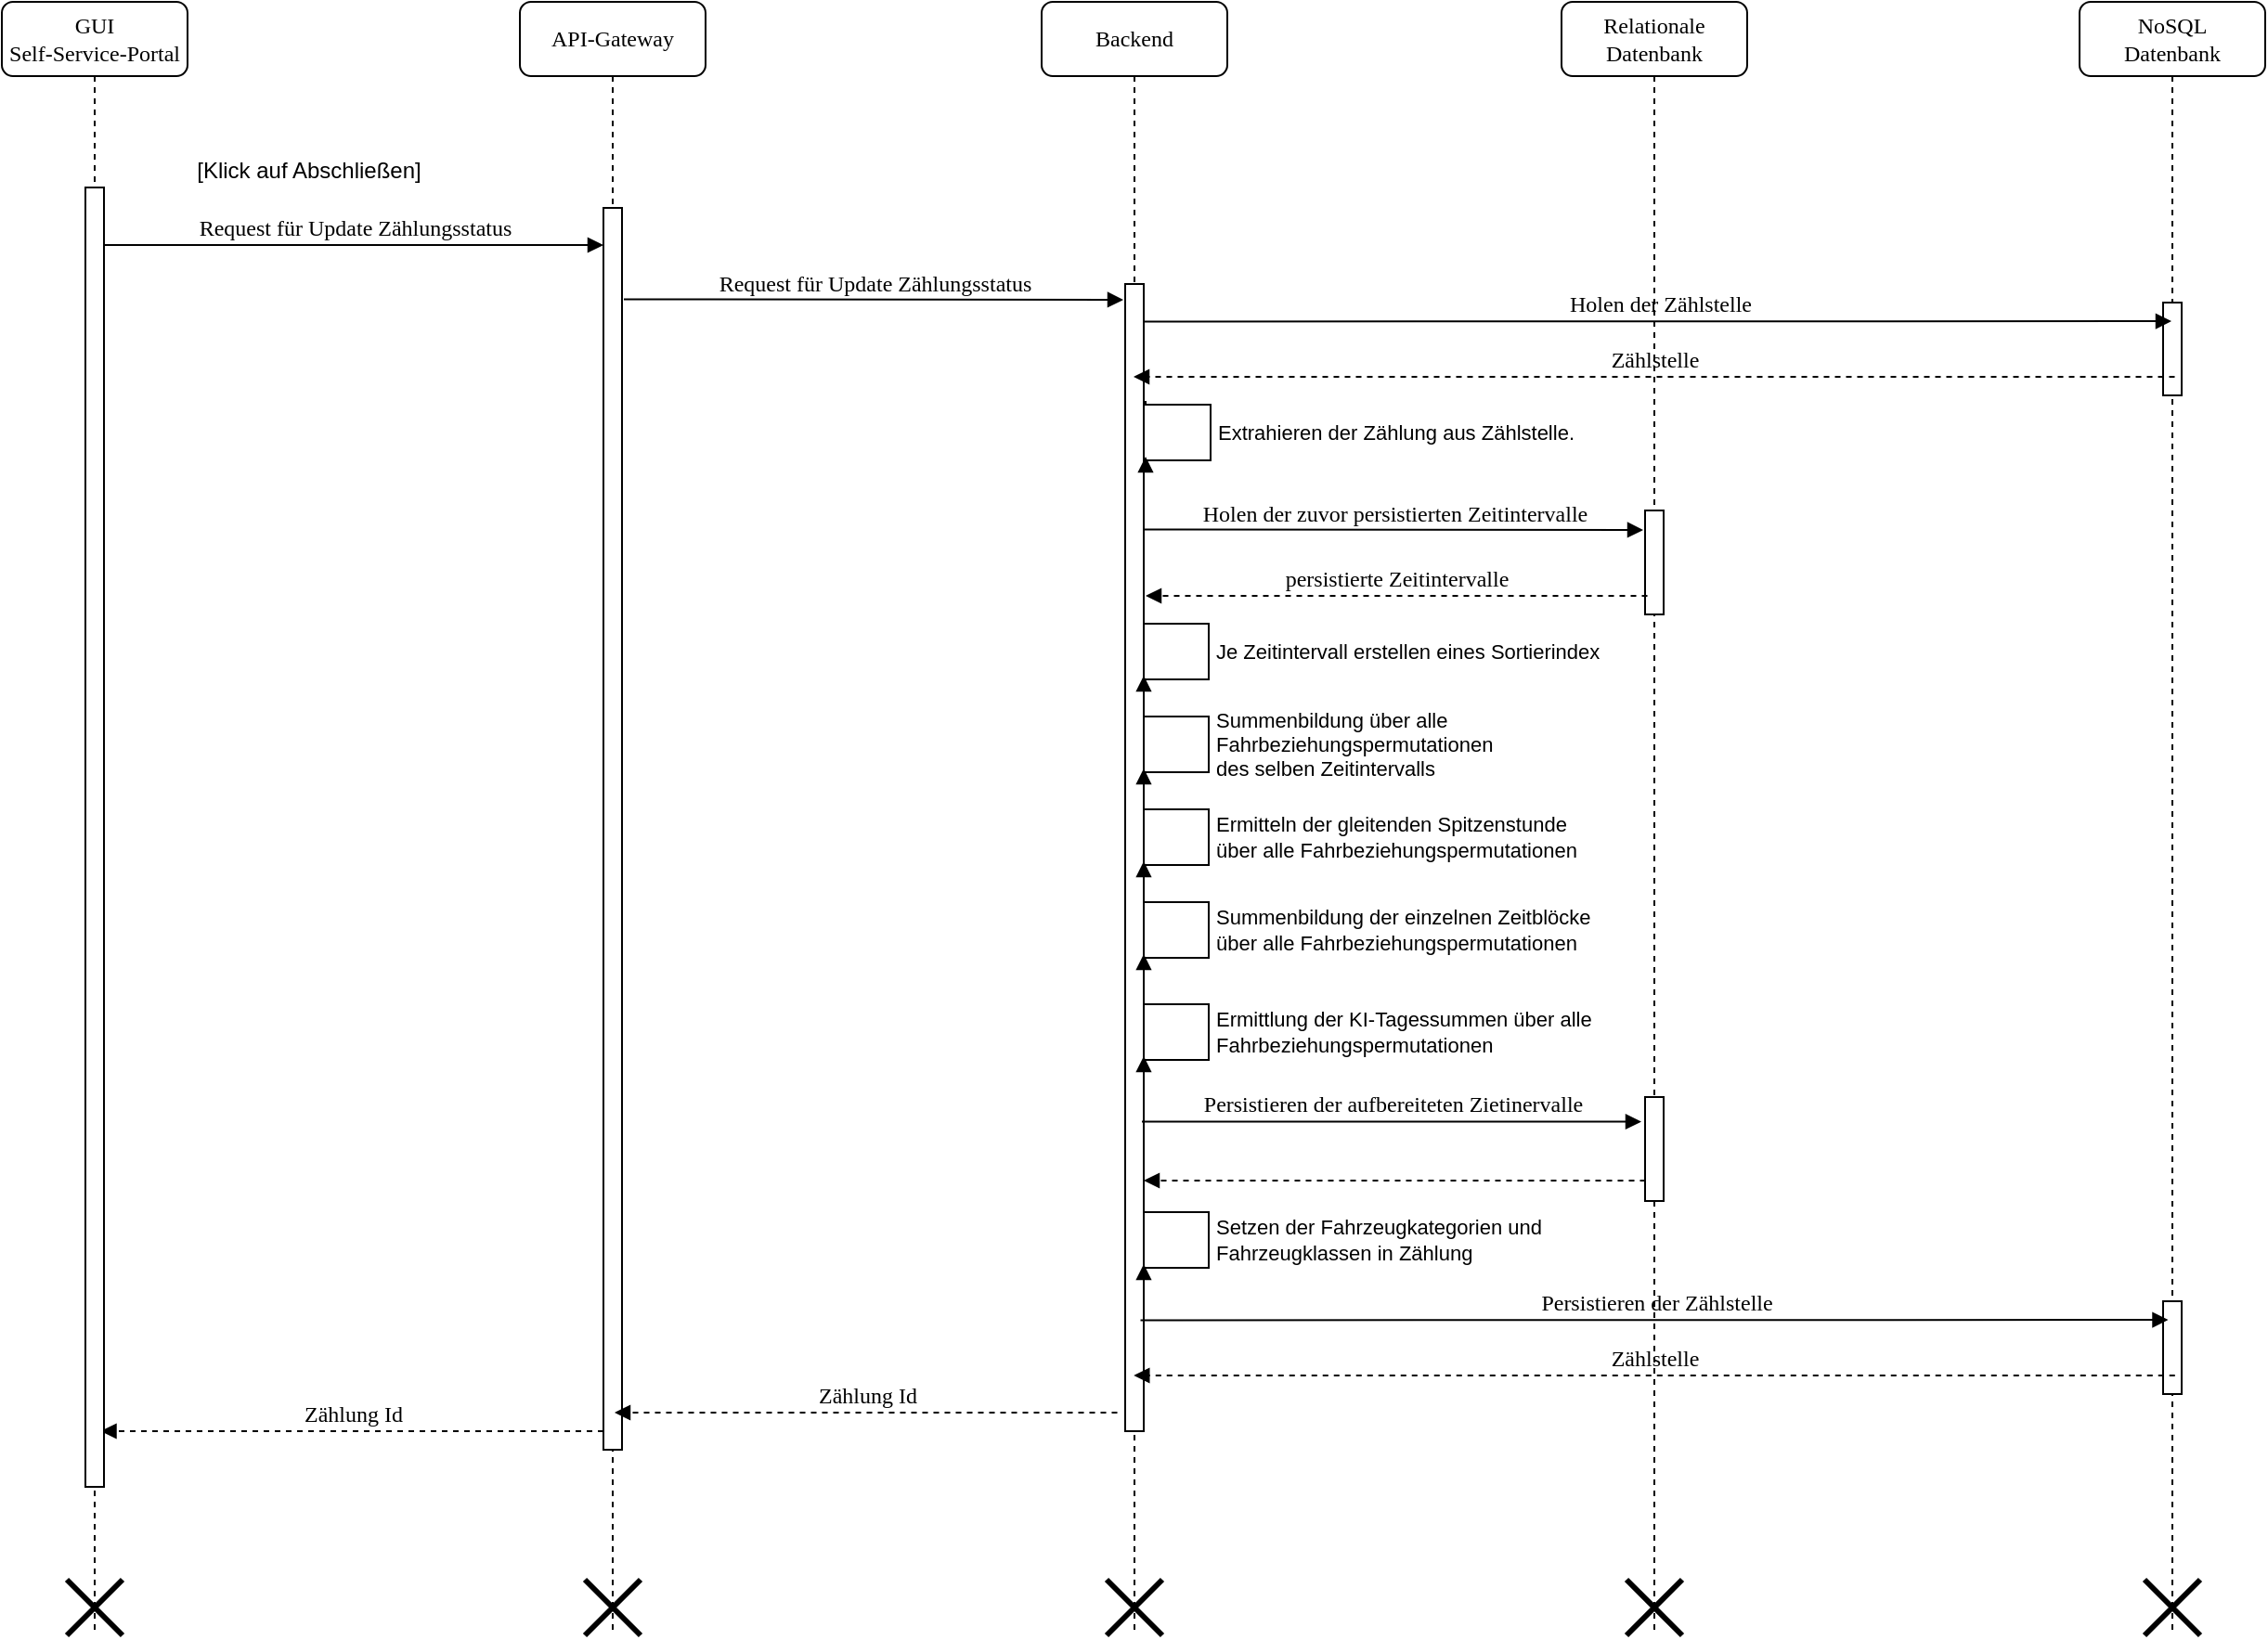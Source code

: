 <mxfile version="27.0.5">
  <diagram name="Seite-1" id="bGcENvx-rqWKhTurmv1m">
    <mxGraphModel dx="1426" dy="889" grid="1" gridSize="10" guides="1" tooltips="1" connect="1" arrows="1" fold="1" page="1" pageScale="1" pageWidth="827" pageHeight="1169" math="0" shadow="0">
      <root>
        <mxCell id="0" />
        <mxCell id="1" parent="0" />
        <mxCell id="ue7t5pKXN6XHKBtUqyQd-2" value="API-Gateway" style="shape=umlLifeline;perimeter=lifelinePerimeter;whiteSpace=wrap;html=1;container=1;collapsible=0;recursiveResize=0;outlineConnect=0;rounded=1;shadow=0;comic=0;labelBackgroundColor=none;strokeWidth=1;fontFamily=Verdana;fontSize=12;align=center;" parent="1" vertex="1">
          <mxGeometry x="389" y="80" width="100" height="880" as="geometry" />
        </mxCell>
        <mxCell id="ue7t5pKXN6XHKBtUqyQd-3" value="" style="html=1;points=[];perimeter=orthogonalPerimeter;rounded=0;shadow=0;comic=0;labelBackgroundColor=none;strokeWidth=1;fontFamily=Verdana;fontSize=12;align=center;" parent="ue7t5pKXN6XHKBtUqyQd-2" vertex="1">
          <mxGeometry x="45" y="111" width="10" height="669" as="geometry" />
        </mxCell>
        <mxCell id="ue7t5pKXN6XHKBtUqyQd-148" value="" style="shape=umlDestroy;whiteSpace=wrap;html=1;strokeWidth=3;targetShapes=umlLifeline;" parent="ue7t5pKXN6XHKBtUqyQd-2" vertex="1">
          <mxGeometry x="35" y="850" width="30" height="30" as="geometry" />
        </mxCell>
        <mxCell id="tWYZWJ1TWI988hAaF3aB-16" value="Zählung Id" style="html=1;verticalAlign=bottom;endArrow=block;labelBackgroundColor=none;fontFamily=Verdana;fontSize=12;edgeStyle=elbowEdgeStyle;elbow=vertical;exitX=0.925;exitY=0.55;exitDx=0;exitDy=0;exitPerimeter=0;dashed=1;" edge="1" parent="ue7t5pKXN6XHKBtUqyQd-2">
          <mxGeometry x="-0.003" relative="1" as="geometry">
            <mxPoint x="45.0" y="770" as="sourcePoint" />
            <mxPoint as="offset" />
            <mxPoint x="-225.75" y="770" as="targetPoint" />
          </mxGeometry>
        </mxCell>
        <mxCell id="ue7t5pKXN6XHKBtUqyQd-4" value="Backend" style="shape=umlLifeline;perimeter=lifelinePerimeter;whiteSpace=wrap;html=1;container=1;collapsible=0;recursiveResize=0;outlineConnect=0;rounded=1;shadow=0;comic=0;labelBackgroundColor=none;strokeWidth=1;fontFamily=Verdana;fontSize=12;align=center;" parent="1" vertex="1">
          <mxGeometry x="670" y="80" width="100" height="880" as="geometry" />
        </mxCell>
        <mxCell id="ue7t5pKXN6XHKBtUqyQd-5" value="" style="html=1;points=[];perimeter=orthogonalPerimeter;rounded=0;shadow=0;comic=0;labelBackgroundColor=none;strokeWidth=1;fontFamily=Verdana;fontSize=12;align=center;" parent="ue7t5pKXN6XHKBtUqyQd-4" vertex="1">
          <mxGeometry x="45" y="152" width="10" height="618" as="geometry" />
        </mxCell>
        <mxCell id="ue7t5pKXN6XHKBtUqyQd-149" value="" style="shape=umlDestroy;whiteSpace=wrap;html=1;strokeWidth=3;targetShapes=umlLifeline;" parent="ue7t5pKXN6XHKBtUqyQd-4" vertex="1">
          <mxGeometry x="35" y="850" width="30" height="30" as="geometry" />
        </mxCell>
        <mxCell id="tWYZWJ1TWI988hAaF3aB-2" value="Je Zeitintervall erstellen eines Sortierindex" style="html=1;align=left;spacingLeft=2;endArrow=block;rounded=0;edgeStyle=orthogonalEdgeStyle;curved=0;rounded=0;" edge="1" parent="ue7t5pKXN6XHKBtUqyQd-4">
          <mxGeometry relative="1" as="geometry">
            <mxPoint x="55" y="333" as="sourcePoint" />
            <Array as="points">
              <mxPoint x="90" y="335" />
              <mxPoint x="90" y="365" />
            </Array>
            <mxPoint x="55" y="363" as="targetPoint" />
            <mxPoint as="offset" />
          </mxGeometry>
        </mxCell>
        <mxCell id="tWYZWJ1TWI988hAaF3aB-3" value="Summenbildung über alle&amp;nbsp;&lt;div&gt;Fahrbeziehungspermutationen&lt;/div&gt;&lt;div&gt;des selben Zeitintervalls&lt;/div&gt;" style="html=1;align=left;spacingLeft=2;endArrow=block;rounded=0;edgeStyle=orthogonalEdgeStyle;curved=0;rounded=0;" edge="1" parent="ue7t5pKXN6XHKBtUqyQd-4">
          <mxGeometry relative="1" as="geometry">
            <mxPoint x="55" y="383" as="sourcePoint" />
            <Array as="points">
              <mxPoint x="90" y="385" />
              <mxPoint x="90" y="415" />
            </Array>
            <mxPoint x="55" y="413" as="targetPoint" />
            <mxPoint as="offset" />
          </mxGeometry>
        </mxCell>
        <mxCell id="tWYZWJ1TWI988hAaF3aB-4" value="Ermitteln der gleitenden Spitzenstunde&lt;div&gt;über alle&amp;nbsp;&lt;span style=&quot;background-color: light-dark(#ffffff, var(--ge-dark-color, #121212)); color: light-dark(rgb(0, 0, 0), rgb(255, 255, 255));&quot;&gt;Fahrbeziehungspermutationen&lt;/span&gt;&lt;/div&gt;" style="html=1;align=left;spacingLeft=2;endArrow=block;rounded=0;edgeStyle=orthogonalEdgeStyle;curved=0;rounded=0;" edge="1" parent="ue7t5pKXN6XHKBtUqyQd-4">
          <mxGeometry relative="1" as="geometry">
            <mxPoint x="55" y="433" as="sourcePoint" />
            <Array as="points">
              <mxPoint x="90" y="435" />
              <mxPoint x="90" y="465" />
            </Array>
            <mxPoint x="55" y="463" as="targetPoint" />
            <mxPoint as="offset" />
          </mxGeometry>
        </mxCell>
        <mxCell id="tWYZWJ1TWI988hAaF3aB-5" value="Summenbildung der einzelnen Zeitblöcke&lt;div&gt;über alle&amp;nbsp;&lt;span style=&quot;background-color: light-dark(#ffffff, var(--ge-dark-color, #121212)); color: light-dark(rgb(0, 0, 0), rgb(255, 255, 255));&quot;&gt;Fahrbeziehungspermutationen&lt;/span&gt;&lt;/div&gt;" style="html=1;align=left;spacingLeft=2;endArrow=block;rounded=0;edgeStyle=orthogonalEdgeStyle;curved=0;rounded=0;" edge="1" parent="ue7t5pKXN6XHKBtUqyQd-4">
          <mxGeometry relative="1" as="geometry">
            <mxPoint x="55" y="483" as="sourcePoint" />
            <Array as="points">
              <mxPoint x="90" y="485" />
              <mxPoint x="90" y="515" />
            </Array>
            <mxPoint x="55" y="513" as="targetPoint" />
            <mxPoint as="offset" />
          </mxGeometry>
        </mxCell>
        <mxCell id="tWYZWJ1TWI988hAaF3aB-6" value="Ermittlung der KI-Tagessummen über alle&lt;div&gt;Fahrbeziehungspermutationen&lt;/div&gt;" style="html=1;align=left;spacingLeft=2;endArrow=block;rounded=0;edgeStyle=orthogonalEdgeStyle;curved=0;rounded=0;" edge="1" parent="ue7t5pKXN6XHKBtUqyQd-4">
          <mxGeometry relative="1" as="geometry">
            <mxPoint x="55" y="538" as="sourcePoint" />
            <Array as="points">
              <mxPoint x="90" y="540" />
              <mxPoint x="90" y="570" />
            </Array>
            <mxPoint x="55" y="568" as="targetPoint" />
            <mxPoint as="offset" />
          </mxGeometry>
        </mxCell>
        <mxCell id="tWYZWJ1TWI988hAaF3aB-10" value="Setzen der Fahrzeugkategorien und&lt;div&gt;Fahrzeugklassen in Zählung&lt;/div&gt;" style="html=1;align=left;spacingLeft=2;endArrow=block;rounded=0;edgeStyle=orthogonalEdgeStyle;curved=0;rounded=0;" edge="1" parent="ue7t5pKXN6XHKBtUqyQd-4">
          <mxGeometry relative="1" as="geometry">
            <mxPoint x="55" y="650" as="sourcePoint" />
            <Array as="points">
              <mxPoint x="90" y="652" />
              <mxPoint x="90" y="682" />
            </Array>
            <mxPoint x="55" y="680" as="targetPoint" />
            <mxPoint as="offset" />
          </mxGeometry>
        </mxCell>
        <mxCell id="ue7t5pKXN6XHKBtUqyQd-7" value="Relationale&lt;div&gt;Datenbank&lt;/div&gt;" style="shape=umlLifeline;perimeter=lifelinePerimeter;whiteSpace=wrap;html=1;container=1;collapsible=0;recursiveResize=0;outlineConnect=0;rounded=1;shadow=0;comic=0;labelBackgroundColor=none;strokeWidth=1;fontFamily=Verdana;fontSize=12;align=center;" parent="1" vertex="1">
          <mxGeometry x="950" y="80" width="100" height="880" as="geometry" />
        </mxCell>
        <mxCell id="ue7t5pKXN6XHKBtUqyQd-150" value="" style="shape=umlDestroy;whiteSpace=wrap;html=1;strokeWidth=3;targetShapes=umlLifeline;" parent="ue7t5pKXN6XHKBtUqyQd-7" vertex="1">
          <mxGeometry x="35" y="850" width="30" height="30" as="geometry" />
        </mxCell>
        <mxCell id="ue7t5pKXN6XHKBtUqyQd-137" value="" style="html=1;points=[];perimeter=orthogonalPerimeter;rounded=0;shadow=0;comic=0;labelBackgroundColor=none;strokeWidth=1;fontFamily=Verdana;fontSize=12;align=center;" parent="ue7t5pKXN6XHKBtUqyQd-7" vertex="1">
          <mxGeometry x="45" y="274" width="10" height="56" as="geometry" />
        </mxCell>
        <mxCell id="tWYZWJ1TWI988hAaF3aB-9" value="" style="html=1;points=[];perimeter=orthogonalPerimeter;rounded=0;shadow=0;comic=0;labelBackgroundColor=none;strokeWidth=1;fontFamily=Verdana;fontSize=12;align=center;" vertex="1" parent="ue7t5pKXN6XHKBtUqyQd-7">
          <mxGeometry x="45" y="590" width="10" height="56" as="geometry" />
        </mxCell>
        <mxCell id="ue7t5pKXN6XHKBtUqyQd-8" value="GUI&lt;div&gt;Self-Service-Portal&lt;/div&gt;" style="shape=umlLifeline;perimeter=lifelinePerimeter;whiteSpace=wrap;html=1;container=1;collapsible=0;recursiveResize=0;outlineConnect=0;rounded=1;shadow=0;comic=0;labelBackgroundColor=none;strokeWidth=1;fontFamily=Verdana;fontSize=12;align=center;" parent="1" vertex="1">
          <mxGeometry x="110" y="80" width="100" height="880" as="geometry" />
        </mxCell>
        <mxCell id="ue7t5pKXN6XHKBtUqyQd-10" value="" style="html=1;points=[];perimeter=orthogonalPerimeter;rounded=0;shadow=0;comic=0;labelBackgroundColor=none;strokeWidth=1;fontFamily=Verdana;fontSize=12;align=center;" parent="ue7t5pKXN6XHKBtUqyQd-8" vertex="1">
          <mxGeometry x="45" y="100" width="10" height="700" as="geometry" />
        </mxCell>
        <mxCell id="ue7t5pKXN6XHKBtUqyQd-147" value="" style="shape=umlDestroy;whiteSpace=wrap;html=1;strokeWidth=3;targetShapes=umlLifeline;" parent="ue7t5pKXN6XHKBtUqyQd-8" vertex="1">
          <mxGeometry x="35" y="850" width="30" height="30" as="geometry" />
        </mxCell>
        <mxCell id="ue7t5pKXN6XHKBtUqyQd-61" value="[Klick auf Abschließen&lt;span style=&quot;background-color: transparent; color: light-dark(rgb(0, 0, 0), rgb(255, 255, 255));&quot;&gt;]&lt;/span&gt;" style="text;html=1;strokeColor=none;fillColor=none;align=center;verticalAlign=middle;whiteSpace=wrap;rounded=0;" parent="1" vertex="1">
          <mxGeometry x="180" y="156" width="191" height="30" as="geometry" />
        </mxCell>
        <mxCell id="C24M_OVeLERZAelbrTyf-3" value="Request für Update Zählungsstatus" style="html=1;verticalAlign=bottom;endArrow=block;entryX=0;entryY=0;labelBackgroundColor=none;fontFamily=Verdana;fontSize=12;edgeStyle=elbowEdgeStyle;elbow=vertical;" parent="1" edge="1">
          <mxGeometry x="0.004" relative="1" as="geometry">
            <mxPoint x="165" y="211" as="sourcePoint" />
            <mxPoint as="offset" />
            <mxPoint x="434" y="211" as="targetPoint" />
          </mxGeometry>
        </mxCell>
        <mxCell id="C24M_OVeLERZAelbrTyf-4" value="Request für Update Zählungsstatus" style="html=1;verticalAlign=bottom;endArrow=block;entryX=0;entryY=0;labelBackgroundColor=none;fontFamily=Verdana;fontSize=12;edgeStyle=elbowEdgeStyle;elbow=vertical;" parent="1" edge="1">
          <mxGeometry x="0.004" relative="1" as="geometry">
            <mxPoint x="445" y="240.25" as="sourcePoint" />
            <mxPoint as="offset" />
            <mxPoint x="714" y="240.25" as="targetPoint" />
          </mxGeometry>
        </mxCell>
        <mxCell id="C24M_OVeLERZAelbrTyf-12" value="" style="html=1;verticalAlign=bottom;endArrow=block;labelBackgroundColor=none;fontFamily=Verdana;fontSize=12;edgeStyle=elbowEdgeStyle;elbow=vertical;exitX=0.925;exitY=0.55;exitDx=0;exitDy=0;exitPerimeter=0;dashed=1;" parent="1" edge="1">
          <mxGeometry x="-0.001" relative="1" as="geometry">
            <mxPoint x="995.25" y="715" as="sourcePoint" />
            <mxPoint as="offset" />
            <mxPoint x="725" y="715" as="targetPoint" />
          </mxGeometry>
        </mxCell>
        <mxCell id="C24M_OVeLERZAelbrTyf-14" value="NoSQL&lt;div&gt;Datenbank&lt;/div&gt;" style="shape=umlLifeline;perimeter=lifelinePerimeter;whiteSpace=wrap;html=1;container=1;collapsible=0;recursiveResize=0;outlineConnect=0;rounded=1;shadow=0;comic=0;labelBackgroundColor=none;strokeWidth=1;fontFamily=Verdana;fontSize=12;align=center;" parent="1" vertex="1">
          <mxGeometry x="1229" y="80" width="100" height="880" as="geometry" />
        </mxCell>
        <mxCell id="C24M_OVeLERZAelbrTyf-15" value="" style="shape=umlDestroy;whiteSpace=wrap;html=1;strokeWidth=3;targetShapes=umlLifeline;" parent="C24M_OVeLERZAelbrTyf-14" vertex="1">
          <mxGeometry x="35" y="850" width="30" height="30" as="geometry" />
        </mxCell>
        <mxCell id="C24M_OVeLERZAelbrTyf-18" value="" style="html=1;points=[];perimeter=orthogonalPerimeter;rounded=0;shadow=0;comic=0;labelBackgroundColor=none;strokeWidth=1;fontFamily=Verdana;fontSize=12;align=center;" parent="C24M_OVeLERZAelbrTyf-14" vertex="1">
          <mxGeometry x="45" y="162" width="10" height="50" as="geometry" />
        </mxCell>
        <mxCell id="tWYZWJ1TWI988hAaF3aB-11" value="" style="html=1;points=[];perimeter=orthogonalPerimeter;rounded=0;shadow=0;comic=0;labelBackgroundColor=none;strokeWidth=1;fontFamily=Verdana;fontSize=12;align=center;" vertex="1" parent="C24M_OVeLERZAelbrTyf-14">
          <mxGeometry x="45" y="700" width="10" height="50" as="geometry" />
        </mxCell>
        <mxCell id="C24M_OVeLERZAelbrTyf-19" value="Holen der Zählstelle" style="html=1;verticalAlign=bottom;endArrow=block;labelBackgroundColor=none;fontFamily=Verdana;fontSize=12;edgeStyle=elbowEdgeStyle;elbow=vertical;" parent="1" edge="1">
          <mxGeometry x="0.004" relative="1" as="geometry">
            <mxPoint x="725" y="252.25" as="sourcePoint" />
            <mxPoint as="offset" />
            <mxPoint x="1278.5" y="252" as="targetPoint" />
          </mxGeometry>
        </mxCell>
        <mxCell id="C24M_OVeLERZAelbrTyf-20" value="Extrahieren der Zählung aus Zählstelle." style="html=1;align=left;spacingLeft=2;endArrow=block;rounded=0;edgeStyle=orthogonalEdgeStyle;curved=0;rounded=0;" parent="1" edge="1">
          <mxGeometry relative="1" as="geometry">
            <mxPoint x="726" y="295" as="sourcePoint" />
            <Array as="points">
              <mxPoint x="761" y="297" />
              <mxPoint x="761" y="327" />
            </Array>
            <mxPoint x="726" y="325" as="targetPoint" />
            <mxPoint as="offset" />
          </mxGeometry>
        </mxCell>
        <mxCell id="C24M_OVeLERZAelbrTyf-21" value="Zählstelle" style="html=1;verticalAlign=bottom;endArrow=block;labelBackgroundColor=none;fontFamily=Verdana;fontSize=12;edgeStyle=elbowEdgeStyle;elbow=vertical;exitX=0.925;exitY=0.55;exitDx=0;exitDy=0;exitPerimeter=0;dashed=1;" parent="1" edge="1">
          <mxGeometry x="-0.001" relative="1" as="geometry">
            <mxPoint x="1280.25" y="282" as="sourcePoint" />
            <mxPoint as="offset" />
            <mxPoint x="719.5" y="282" as="targetPoint" />
          </mxGeometry>
        </mxCell>
        <mxCell id="C24M_OVeLERZAelbrTyf-13" value="Holen der zuvor persistierten Zeitintervalle" style="html=1;verticalAlign=bottom;endArrow=block;entryX=0;entryY=0;labelBackgroundColor=none;fontFamily=Verdana;fontSize=12;edgeStyle=elbowEdgeStyle;elbow=vertical;" parent="1" edge="1">
          <mxGeometry x="0.004" relative="1" as="geometry">
            <mxPoint x="725" y="364.25" as="sourcePoint" />
            <mxPoint as="offset" />
            <mxPoint x="994" y="364.25" as="targetPoint" />
          </mxGeometry>
        </mxCell>
        <mxCell id="tWYZWJ1TWI988hAaF3aB-7" value="Persistieren der aufbereiteten Zietinervalle" style="html=1;verticalAlign=bottom;endArrow=block;entryX=0;entryY=0;labelBackgroundColor=none;fontFamily=Verdana;fontSize=12;edgeStyle=elbowEdgeStyle;elbow=horizontal;" edge="1" parent="1">
          <mxGeometry x="0.004" relative="1" as="geometry">
            <mxPoint x="724" y="683.25" as="sourcePoint" />
            <mxPoint as="offset" />
            <mxPoint x="993" y="683.25" as="targetPoint" />
          </mxGeometry>
        </mxCell>
        <mxCell id="tWYZWJ1TWI988hAaF3aB-8" value="persistierte Zeitintervalle" style="html=1;verticalAlign=bottom;endArrow=block;labelBackgroundColor=none;fontFamily=Verdana;fontSize=12;edgeStyle=elbowEdgeStyle;elbow=vertical;exitX=0.925;exitY=0.55;exitDx=0;exitDy=0;exitPerimeter=0;dashed=1;" edge="1" parent="1">
          <mxGeometry x="-0.001" relative="1" as="geometry">
            <mxPoint x="996.25" y="400" as="sourcePoint" />
            <mxPoint as="offset" />
            <mxPoint x="726" y="400" as="targetPoint" />
          </mxGeometry>
        </mxCell>
        <mxCell id="tWYZWJ1TWI988hAaF3aB-12" value="Persistieren der Zählstelle" style="html=1;verticalAlign=bottom;endArrow=block;labelBackgroundColor=none;fontFamily=Verdana;fontSize=12;edgeStyle=elbowEdgeStyle;elbow=vertical;" edge="1" parent="1">
          <mxGeometry x="0.004" relative="1" as="geometry">
            <mxPoint x="723.25" y="790.25" as="sourcePoint" />
            <mxPoint as="offset" />
            <mxPoint x="1276.75" y="790" as="targetPoint" />
          </mxGeometry>
        </mxCell>
        <mxCell id="tWYZWJ1TWI988hAaF3aB-13" value="Zählstelle" style="html=1;verticalAlign=bottom;endArrow=block;labelBackgroundColor=none;fontFamily=Verdana;fontSize=12;edgeStyle=elbowEdgeStyle;elbow=vertical;exitX=0.925;exitY=0.55;exitDx=0;exitDy=0;exitPerimeter=0;dashed=1;" edge="1" parent="1">
          <mxGeometry x="-0.001" relative="1" as="geometry">
            <mxPoint x="1280.38" y="820" as="sourcePoint" />
            <mxPoint as="offset" />
            <mxPoint x="719.63" y="820" as="targetPoint" />
          </mxGeometry>
        </mxCell>
        <mxCell id="tWYZWJ1TWI988hAaF3aB-14" value="Zählung Id" style="html=1;verticalAlign=bottom;endArrow=block;labelBackgroundColor=none;fontFamily=Verdana;fontSize=12;edgeStyle=elbowEdgeStyle;elbow=vertical;exitX=0.925;exitY=0.55;exitDx=0;exitDy=0;exitPerimeter=0;dashed=1;" edge="1" parent="1">
          <mxGeometry x="-0.003" relative="1" as="geometry">
            <mxPoint x="710.75" y="840" as="sourcePoint" />
            <mxPoint as="offset" />
            <mxPoint x="440" y="840" as="targetPoint" />
          </mxGeometry>
        </mxCell>
      </root>
    </mxGraphModel>
  </diagram>
</mxfile>
